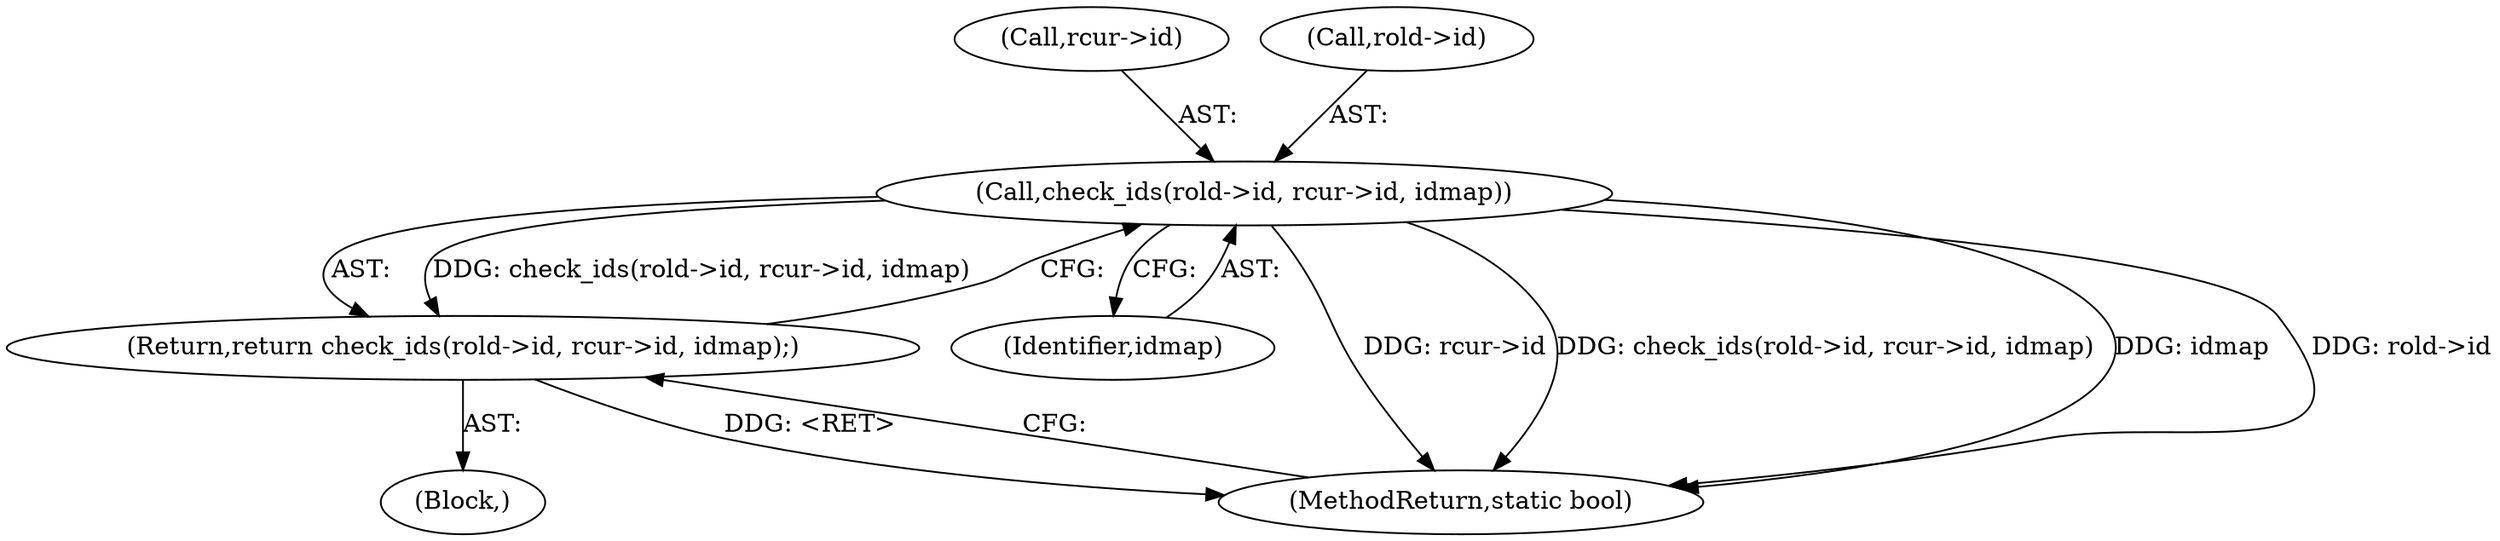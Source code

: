 digraph "0_linux_179d1c5602997fef5a940c6ddcf31212cbfebd14@pointer" {
"1000201" [label="(Call,check_ids(rold->id, rcur->id, idmap))"];
"1000200" [label="(Return,return check_ids(rold->id, rcur->id, idmap);)"];
"1000205" [label="(Call,rcur->id)"];
"1000201" [label="(Call,check_ids(rold->id, rcur->id, idmap))"];
"1000208" [label="(Identifier,idmap)"];
"1000280" [label="(MethodReturn,static bool)"];
"1000202" [label="(Call,rold->id)"];
"1000150" [label="(Block,)"];
"1000200" [label="(Return,return check_ids(rold->id, rcur->id, idmap);)"];
"1000201" -> "1000200"  [label="AST: "];
"1000201" -> "1000208"  [label="CFG: "];
"1000202" -> "1000201"  [label="AST: "];
"1000205" -> "1000201"  [label="AST: "];
"1000208" -> "1000201"  [label="AST: "];
"1000200" -> "1000201"  [label="CFG: "];
"1000201" -> "1000280"  [label="DDG: rcur->id"];
"1000201" -> "1000280"  [label="DDG: check_ids(rold->id, rcur->id, idmap)"];
"1000201" -> "1000280"  [label="DDG: idmap"];
"1000201" -> "1000280"  [label="DDG: rold->id"];
"1000201" -> "1000200"  [label="DDG: check_ids(rold->id, rcur->id, idmap)"];
"1000200" -> "1000150"  [label="AST: "];
"1000280" -> "1000200"  [label="CFG: "];
"1000200" -> "1000280"  [label="DDG: <RET>"];
}
